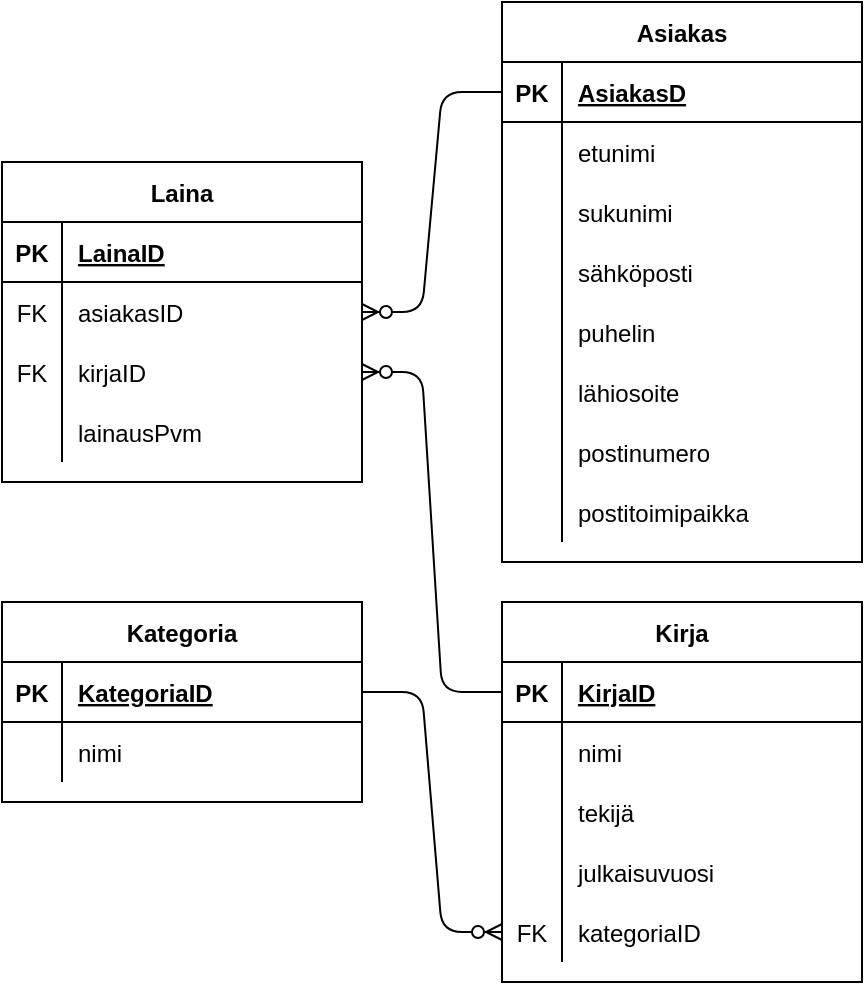 <mxfile version="14.4.4" type="device" pages="2"><diagram name="tietokanta" id="e56a1550-8fbb-45ad-956c-1786394a9013"><mxGraphModel dx="1422" dy="788" grid="1" gridSize="10" guides="1" tooltips="1" connect="1" arrows="1" fold="1" page="1" pageScale="1" pageWidth="1100" pageHeight="850" background="none" math="0" shadow="0"><root><mxCell id="0"/><mxCell id="1" parent="0"/><mxCell id="wZpWyn0mi4Ji9VE7Svc9-1" value="Asiakas" style="shape=table;startSize=30;container=1;collapsible=1;childLayout=tableLayout;fixedRows=1;rowLines=0;fontStyle=1;align=center;resizeLast=1;" vertex="1" parent="1"><mxGeometry x="420" y="90" width="180" height="280" as="geometry"/></mxCell><mxCell id="wZpWyn0mi4Ji9VE7Svc9-2" value="" style="shape=partialRectangle;collapsible=0;dropTarget=0;pointerEvents=0;fillColor=none;top=0;left=0;bottom=1;right=0;points=[[0,0.5],[1,0.5]];portConstraint=eastwest;" vertex="1" parent="wZpWyn0mi4Ji9VE7Svc9-1"><mxGeometry y="30" width="180" height="30" as="geometry"/></mxCell><mxCell id="wZpWyn0mi4Ji9VE7Svc9-3" value="PK" style="shape=partialRectangle;connectable=0;fillColor=none;top=0;left=0;bottom=0;right=0;fontStyle=1;overflow=hidden;" vertex="1" parent="wZpWyn0mi4Ji9VE7Svc9-2"><mxGeometry width="30" height="30" as="geometry"/></mxCell><mxCell id="wZpWyn0mi4Ji9VE7Svc9-4" value="AsiakasD" style="shape=partialRectangle;connectable=0;fillColor=none;top=0;left=0;bottom=0;right=0;align=left;spacingLeft=6;fontStyle=5;overflow=hidden;" vertex="1" parent="wZpWyn0mi4Ji9VE7Svc9-2"><mxGeometry x="30" width="150" height="30" as="geometry"/></mxCell><mxCell id="wZpWyn0mi4Ji9VE7Svc9-5" value="" style="shape=partialRectangle;collapsible=0;dropTarget=0;pointerEvents=0;fillColor=none;top=0;left=0;bottom=0;right=0;points=[[0,0.5],[1,0.5]];portConstraint=eastwest;" vertex="1" parent="wZpWyn0mi4Ji9VE7Svc9-1"><mxGeometry y="60" width="180" height="30" as="geometry"/></mxCell><mxCell id="wZpWyn0mi4Ji9VE7Svc9-6" value="" style="shape=partialRectangle;connectable=0;fillColor=none;top=0;left=0;bottom=0;right=0;editable=1;overflow=hidden;" vertex="1" parent="wZpWyn0mi4Ji9VE7Svc9-5"><mxGeometry width="30" height="30" as="geometry"/></mxCell><mxCell id="wZpWyn0mi4Ji9VE7Svc9-7" value="etunimi" style="shape=partialRectangle;connectable=0;fillColor=none;top=0;left=0;bottom=0;right=0;align=left;spacingLeft=6;overflow=hidden;" vertex="1" parent="wZpWyn0mi4Ji9VE7Svc9-5"><mxGeometry x="30" width="150" height="30" as="geometry"/></mxCell><mxCell id="wZpWyn0mi4Ji9VE7Svc9-8" value="" style="shape=partialRectangle;collapsible=0;dropTarget=0;pointerEvents=0;fillColor=none;top=0;left=0;bottom=0;right=0;points=[[0,0.5],[1,0.5]];portConstraint=eastwest;" vertex="1" parent="wZpWyn0mi4Ji9VE7Svc9-1"><mxGeometry y="90" width="180" height="30" as="geometry"/></mxCell><mxCell id="wZpWyn0mi4Ji9VE7Svc9-9" value="" style="shape=partialRectangle;connectable=0;fillColor=none;top=0;left=0;bottom=0;right=0;editable=1;overflow=hidden;" vertex="1" parent="wZpWyn0mi4Ji9VE7Svc9-8"><mxGeometry width="30" height="30" as="geometry"/></mxCell><mxCell id="wZpWyn0mi4Ji9VE7Svc9-10" value="sukunimi" style="shape=partialRectangle;connectable=0;fillColor=none;top=0;left=0;bottom=0;right=0;align=left;spacingLeft=6;overflow=hidden;" vertex="1" parent="wZpWyn0mi4Ji9VE7Svc9-8"><mxGeometry x="30" width="150" height="30" as="geometry"/></mxCell><mxCell id="wZpWyn0mi4Ji9VE7Svc9-11" value="" style="shape=partialRectangle;collapsible=0;dropTarget=0;pointerEvents=0;fillColor=none;top=0;left=0;bottom=0;right=0;points=[[0,0.5],[1,0.5]];portConstraint=eastwest;" vertex="1" parent="wZpWyn0mi4Ji9VE7Svc9-1"><mxGeometry y="120" width="180" height="30" as="geometry"/></mxCell><mxCell id="wZpWyn0mi4Ji9VE7Svc9-12" value="" style="shape=partialRectangle;connectable=0;fillColor=none;top=0;left=0;bottom=0;right=0;editable=1;overflow=hidden;" vertex="1" parent="wZpWyn0mi4Ji9VE7Svc9-11"><mxGeometry width="30" height="30" as="geometry"/></mxCell><mxCell id="wZpWyn0mi4Ji9VE7Svc9-13" value="sähköposti" style="shape=partialRectangle;connectable=0;fillColor=none;top=0;left=0;bottom=0;right=0;align=left;spacingLeft=6;overflow=hidden;" vertex="1" parent="wZpWyn0mi4Ji9VE7Svc9-11"><mxGeometry x="30" width="150" height="30" as="geometry"/></mxCell><mxCell id="wZpWyn0mi4Ji9VE7Svc9-40" value="" style="shape=partialRectangle;collapsible=0;dropTarget=0;pointerEvents=0;fillColor=none;top=0;left=0;bottom=0;right=0;points=[[0,0.5],[1,0.5]];portConstraint=eastwest;" vertex="1" parent="wZpWyn0mi4Ji9VE7Svc9-1"><mxGeometry y="150" width="180" height="30" as="geometry"/></mxCell><mxCell id="wZpWyn0mi4Ji9VE7Svc9-41" value="" style="shape=partialRectangle;connectable=0;fillColor=none;top=0;left=0;bottom=0;right=0;editable=1;overflow=hidden;" vertex="1" parent="wZpWyn0mi4Ji9VE7Svc9-40"><mxGeometry width="30" height="30" as="geometry"/></mxCell><mxCell id="wZpWyn0mi4Ji9VE7Svc9-42" value="puhelin" style="shape=partialRectangle;connectable=0;fillColor=none;top=0;left=0;bottom=0;right=0;align=left;spacingLeft=6;overflow=hidden;" vertex="1" parent="wZpWyn0mi4Ji9VE7Svc9-40"><mxGeometry x="30" width="150" height="30" as="geometry"/></mxCell><mxCell id="wZpWyn0mi4Ji9VE7Svc9-43" value="" style="shape=partialRectangle;collapsible=0;dropTarget=0;pointerEvents=0;fillColor=none;top=0;left=0;bottom=0;right=0;points=[[0,0.5],[1,0.5]];portConstraint=eastwest;" vertex="1" parent="wZpWyn0mi4Ji9VE7Svc9-1"><mxGeometry y="180" width="180" height="30" as="geometry"/></mxCell><mxCell id="wZpWyn0mi4Ji9VE7Svc9-44" value="" style="shape=partialRectangle;connectable=0;fillColor=none;top=0;left=0;bottom=0;right=0;editable=1;overflow=hidden;" vertex="1" parent="wZpWyn0mi4Ji9VE7Svc9-43"><mxGeometry width="30" height="30" as="geometry"/></mxCell><mxCell id="wZpWyn0mi4Ji9VE7Svc9-45" value="lähiosoite" style="shape=partialRectangle;connectable=0;fillColor=none;top=0;left=0;bottom=0;right=0;align=left;spacingLeft=6;overflow=hidden;" vertex="1" parent="wZpWyn0mi4Ji9VE7Svc9-43"><mxGeometry x="30" width="150" height="30" as="geometry"/></mxCell><mxCell id="wZpWyn0mi4Ji9VE7Svc9-49" value="" style="shape=partialRectangle;collapsible=0;dropTarget=0;pointerEvents=0;fillColor=none;top=0;left=0;bottom=0;right=0;points=[[0,0.5],[1,0.5]];portConstraint=eastwest;" vertex="1" parent="wZpWyn0mi4Ji9VE7Svc9-1"><mxGeometry y="210" width="180" height="30" as="geometry"/></mxCell><mxCell id="wZpWyn0mi4Ji9VE7Svc9-50" value="" style="shape=partialRectangle;connectable=0;fillColor=none;top=0;left=0;bottom=0;right=0;editable=1;overflow=hidden;" vertex="1" parent="wZpWyn0mi4Ji9VE7Svc9-49"><mxGeometry width="30" height="30" as="geometry"/></mxCell><mxCell id="wZpWyn0mi4Ji9VE7Svc9-51" value="postinumero" style="shape=partialRectangle;connectable=0;fillColor=none;top=0;left=0;bottom=0;right=0;align=left;spacingLeft=6;overflow=hidden;" vertex="1" parent="wZpWyn0mi4Ji9VE7Svc9-49"><mxGeometry x="30" width="150" height="30" as="geometry"/></mxCell><mxCell id="wZpWyn0mi4Ji9VE7Svc9-52" value="" style="shape=partialRectangle;collapsible=0;dropTarget=0;pointerEvents=0;fillColor=none;top=0;left=0;bottom=0;right=0;points=[[0,0.5],[1,0.5]];portConstraint=eastwest;" vertex="1" parent="wZpWyn0mi4Ji9VE7Svc9-1"><mxGeometry y="240" width="180" height="30" as="geometry"/></mxCell><mxCell id="wZpWyn0mi4Ji9VE7Svc9-53" value="" style="shape=partialRectangle;connectable=0;fillColor=none;top=0;left=0;bottom=0;right=0;editable=1;overflow=hidden;" vertex="1" parent="wZpWyn0mi4Ji9VE7Svc9-52"><mxGeometry width="30" height="30" as="geometry"/></mxCell><mxCell id="wZpWyn0mi4Ji9VE7Svc9-54" value="postitoimipaikka" style="shape=partialRectangle;connectable=0;fillColor=none;top=0;left=0;bottom=0;right=0;align=left;spacingLeft=6;overflow=hidden;" vertex="1" parent="wZpWyn0mi4Ji9VE7Svc9-52"><mxGeometry x="30" width="150" height="30" as="geometry"/></mxCell><mxCell id="wZpWyn0mi4Ji9VE7Svc9-14" value="Kirja" style="shape=table;startSize=30;container=1;collapsible=1;childLayout=tableLayout;fixedRows=1;rowLines=0;fontStyle=1;align=center;resizeLast=1;" vertex="1" parent="1"><mxGeometry x="420" y="390" width="180" height="190" as="geometry"/></mxCell><mxCell id="wZpWyn0mi4Ji9VE7Svc9-15" value="" style="shape=partialRectangle;collapsible=0;dropTarget=0;pointerEvents=0;fillColor=none;top=0;left=0;bottom=1;right=0;points=[[0,0.5],[1,0.5]];portConstraint=eastwest;" vertex="1" parent="wZpWyn0mi4Ji9VE7Svc9-14"><mxGeometry y="30" width="180" height="30" as="geometry"/></mxCell><mxCell id="wZpWyn0mi4Ji9VE7Svc9-16" value="PK" style="shape=partialRectangle;connectable=0;fillColor=none;top=0;left=0;bottom=0;right=0;fontStyle=1;overflow=hidden;" vertex="1" parent="wZpWyn0mi4Ji9VE7Svc9-15"><mxGeometry width="30" height="30" as="geometry"/></mxCell><mxCell id="wZpWyn0mi4Ji9VE7Svc9-17" value="KirjaID" style="shape=partialRectangle;connectable=0;fillColor=none;top=0;left=0;bottom=0;right=0;align=left;spacingLeft=6;fontStyle=5;overflow=hidden;" vertex="1" parent="wZpWyn0mi4Ji9VE7Svc9-15"><mxGeometry x="30" width="150" height="30" as="geometry"/></mxCell><mxCell id="wZpWyn0mi4Ji9VE7Svc9-18" value="" style="shape=partialRectangle;collapsible=0;dropTarget=0;pointerEvents=0;fillColor=none;top=0;left=0;bottom=0;right=0;points=[[0,0.5],[1,0.5]];portConstraint=eastwest;" vertex="1" parent="wZpWyn0mi4Ji9VE7Svc9-14"><mxGeometry y="60" width="180" height="30" as="geometry"/></mxCell><mxCell id="wZpWyn0mi4Ji9VE7Svc9-19" value="" style="shape=partialRectangle;connectable=0;fillColor=none;top=0;left=0;bottom=0;right=0;editable=1;overflow=hidden;" vertex="1" parent="wZpWyn0mi4Ji9VE7Svc9-18"><mxGeometry width="30" height="30" as="geometry"/></mxCell><mxCell id="wZpWyn0mi4Ji9VE7Svc9-20" value="nimi" style="shape=partialRectangle;connectable=0;fillColor=none;top=0;left=0;bottom=0;right=0;align=left;spacingLeft=6;overflow=hidden;" vertex="1" parent="wZpWyn0mi4Ji9VE7Svc9-18"><mxGeometry x="30" width="150" height="30" as="geometry"/></mxCell><mxCell id="wZpWyn0mi4Ji9VE7Svc9-21" value="" style="shape=partialRectangle;collapsible=0;dropTarget=0;pointerEvents=0;fillColor=none;top=0;left=0;bottom=0;right=0;points=[[0,0.5],[1,0.5]];portConstraint=eastwest;" vertex="1" parent="wZpWyn0mi4Ji9VE7Svc9-14"><mxGeometry y="90" width="180" height="30" as="geometry"/></mxCell><mxCell id="wZpWyn0mi4Ji9VE7Svc9-22" value="" style="shape=partialRectangle;connectable=0;fillColor=none;top=0;left=0;bottom=0;right=0;editable=1;overflow=hidden;" vertex="1" parent="wZpWyn0mi4Ji9VE7Svc9-21"><mxGeometry width="30" height="30" as="geometry"/></mxCell><mxCell id="wZpWyn0mi4Ji9VE7Svc9-23" value="tekijä" style="shape=partialRectangle;connectable=0;fillColor=none;top=0;left=0;bottom=0;right=0;align=left;spacingLeft=6;overflow=hidden;" vertex="1" parent="wZpWyn0mi4Ji9VE7Svc9-21"><mxGeometry x="30" width="150" height="30" as="geometry"/></mxCell><mxCell id="wZpWyn0mi4Ji9VE7Svc9-24" value="" style="shape=partialRectangle;collapsible=0;dropTarget=0;pointerEvents=0;fillColor=none;top=0;left=0;bottom=0;right=0;points=[[0,0.5],[1,0.5]];portConstraint=eastwest;" vertex="1" parent="wZpWyn0mi4Ji9VE7Svc9-14"><mxGeometry y="120" width="180" height="30" as="geometry"/></mxCell><mxCell id="wZpWyn0mi4Ji9VE7Svc9-25" value="" style="shape=partialRectangle;connectable=0;fillColor=none;top=0;left=0;bottom=0;right=0;editable=1;overflow=hidden;" vertex="1" parent="wZpWyn0mi4Ji9VE7Svc9-24"><mxGeometry width="30" height="30" as="geometry"/></mxCell><mxCell id="wZpWyn0mi4Ji9VE7Svc9-26" value="julkaisuvuosi" style="shape=partialRectangle;connectable=0;fillColor=none;top=0;left=0;bottom=0;right=0;align=left;spacingLeft=6;overflow=hidden;" vertex="1" parent="wZpWyn0mi4Ji9VE7Svc9-24"><mxGeometry x="30" width="150" height="30" as="geometry"/></mxCell><mxCell id="wZpWyn0mi4Ji9VE7Svc9-69" value="" style="shape=partialRectangle;collapsible=0;dropTarget=0;pointerEvents=0;fillColor=none;top=0;left=0;bottom=0;right=0;points=[[0,0.5],[1,0.5]];portConstraint=eastwest;" vertex="1" parent="wZpWyn0mi4Ji9VE7Svc9-14"><mxGeometry y="150" width="180" height="30" as="geometry"/></mxCell><mxCell id="wZpWyn0mi4Ji9VE7Svc9-70" value="FK" style="shape=partialRectangle;connectable=0;fillColor=none;top=0;left=0;bottom=0;right=0;fontStyle=0;overflow=hidden;" vertex="1" parent="wZpWyn0mi4Ji9VE7Svc9-69"><mxGeometry width="30" height="30" as="geometry"/></mxCell><mxCell id="wZpWyn0mi4Ji9VE7Svc9-71" value="kategoriaID" style="shape=partialRectangle;connectable=0;fillColor=none;top=0;left=0;bottom=0;right=0;align=left;spacingLeft=6;fontStyle=0;overflow=hidden;" vertex="1" parent="wZpWyn0mi4Ji9VE7Svc9-69"><mxGeometry x="30" width="150" height="30" as="geometry"/></mxCell><mxCell id="wZpWyn0mi4Ji9VE7Svc9-27" value="Laina" style="shape=table;startSize=30;container=1;collapsible=1;childLayout=tableLayout;fixedRows=1;rowLines=0;fontStyle=1;align=center;resizeLast=1;" vertex="1" parent="1"><mxGeometry x="170" y="170" width="180" height="160" as="geometry"/></mxCell><mxCell id="wZpWyn0mi4Ji9VE7Svc9-28" value="" style="shape=partialRectangle;collapsible=0;dropTarget=0;pointerEvents=0;fillColor=none;top=0;left=0;bottom=1;right=0;points=[[0,0.5],[1,0.5]];portConstraint=eastwest;" vertex="1" parent="wZpWyn0mi4Ji9VE7Svc9-27"><mxGeometry y="30" width="180" height="30" as="geometry"/></mxCell><mxCell id="wZpWyn0mi4Ji9VE7Svc9-29" value="PK" style="shape=partialRectangle;connectable=0;fillColor=none;top=0;left=0;bottom=0;right=0;fontStyle=1;overflow=hidden;" vertex="1" parent="wZpWyn0mi4Ji9VE7Svc9-28"><mxGeometry width="30" height="30" as="geometry"/></mxCell><mxCell id="wZpWyn0mi4Ji9VE7Svc9-30" value="LainaID" style="shape=partialRectangle;connectable=0;fillColor=none;top=0;left=0;bottom=0;right=0;align=left;spacingLeft=6;fontStyle=5;overflow=hidden;" vertex="1" parent="wZpWyn0mi4Ji9VE7Svc9-28"><mxGeometry x="30" width="150" height="30" as="geometry"/></mxCell><mxCell id="wZpWyn0mi4Ji9VE7Svc9-31" value="" style="shape=partialRectangle;collapsible=0;dropTarget=0;pointerEvents=0;fillColor=none;top=0;left=0;bottom=0;right=0;points=[[0,0.5],[1,0.5]];portConstraint=eastwest;" vertex="1" parent="wZpWyn0mi4Ji9VE7Svc9-27"><mxGeometry y="60" width="180" height="30" as="geometry"/></mxCell><mxCell id="wZpWyn0mi4Ji9VE7Svc9-32" value="FK" style="shape=partialRectangle;connectable=0;fillColor=none;top=0;left=0;bottom=0;right=0;editable=1;overflow=hidden;" vertex="1" parent="wZpWyn0mi4Ji9VE7Svc9-31"><mxGeometry width="30" height="30" as="geometry"/></mxCell><mxCell id="wZpWyn0mi4Ji9VE7Svc9-33" value="asiakasID" style="shape=partialRectangle;connectable=0;fillColor=none;top=0;left=0;bottom=0;right=0;align=left;spacingLeft=6;overflow=hidden;" vertex="1" parent="wZpWyn0mi4Ji9VE7Svc9-31"><mxGeometry x="30" width="150" height="30" as="geometry"/></mxCell><mxCell id="wZpWyn0mi4Ji9VE7Svc9-34" value="" style="shape=partialRectangle;collapsible=0;dropTarget=0;pointerEvents=0;fillColor=none;top=0;left=0;bottom=0;right=0;points=[[0,0.5],[1,0.5]];portConstraint=eastwest;" vertex="1" parent="wZpWyn0mi4Ji9VE7Svc9-27"><mxGeometry y="90" width="180" height="30" as="geometry"/></mxCell><mxCell id="wZpWyn0mi4Ji9VE7Svc9-35" value="FK" style="shape=partialRectangle;connectable=0;fillColor=none;top=0;left=0;bottom=0;right=0;editable=1;overflow=hidden;" vertex="1" parent="wZpWyn0mi4Ji9VE7Svc9-34"><mxGeometry width="30" height="30" as="geometry"/></mxCell><mxCell id="wZpWyn0mi4Ji9VE7Svc9-36" value="kirjaID" style="shape=partialRectangle;connectable=0;fillColor=none;top=0;left=0;bottom=0;right=0;align=left;spacingLeft=6;overflow=hidden;" vertex="1" parent="wZpWyn0mi4Ji9VE7Svc9-34"><mxGeometry x="30" width="150" height="30" as="geometry"/></mxCell><mxCell id="wZpWyn0mi4Ji9VE7Svc9-37" value="" style="shape=partialRectangle;collapsible=0;dropTarget=0;pointerEvents=0;fillColor=none;top=0;left=0;bottom=0;right=0;points=[[0,0.5],[1,0.5]];portConstraint=eastwest;" vertex="1" parent="wZpWyn0mi4Ji9VE7Svc9-27"><mxGeometry y="120" width="180" height="30" as="geometry"/></mxCell><mxCell id="wZpWyn0mi4Ji9VE7Svc9-38" value="" style="shape=partialRectangle;connectable=0;fillColor=none;top=0;left=0;bottom=0;right=0;editable=1;overflow=hidden;" vertex="1" parent="wZpWyn0mi4Ji9VE7Svc9-37"><mxGeometry width="30" height="30" as="geometry"/></mxCell><mxCell id="wZpWyn0mi4Ji9VE7Svc9-39" value="lainausPvm" style="shape=partialRectangle;connectable=0;fillColor=none;top=0;left=0;bottom=0;right=0;align=left;spacingLeft=6;overflow=hidden;" vertex="1" parent="wZpWyn0mi4Ji9VE7Svc9-37"><mxGeometry x="30" width="150" height="30" as="geometry"/></mxCell><mxCell id="wZpWyn0mi4Ji9VE7Svc9-55" value="Kategoria" style="shape=table;startSize=30;container=1;collapsible=1;childLayout=tableLayout;fixedRows=1;rowLines=0;fontStyle=1;align=center;resizeLast=1;" vertex="1" parent="1"><mxGeometry x="170" y="390" width="180" height="100" as="geometry"/></mxCell><mxCell id="wZpWyn0mi4Ji9VE7Svc9-56" value="" style="shape=partialRectangle;collapsible=0;dropTarget=0;pointerEvents=0;fillColor=none;top=0;left=0;bottom=1;right=0;points=[[0,0.5],[1,0.5]];portConstraint=eastwest;" vertex="1" parent="wZpWyn0mi4Ji9VE7Svc9-55"><mxGeometry y="30" width="180" height="30" as="geometry"/></mxCell><mxCell id="wZpWyn0mi4Ji9VE7Svc9-57" value="PK" style="shape=partialRectangle;connectable=0;fillColor=none;top=0;left=0;bottom=0;right=0;fontStyle=1;overflow=hidden;" vertex="1" parent="wZpWyn0mi4Ji9VE7Svc9-56"><mxGeometry width="30" height="30" as="geometry"/></mxCell><mxCell id="wZpWyn0mi4Ji9VE7Svc9-58" value="KategoriaID" style="shape=partialRectangle;connectable=0;fillColor=none;top=0;left=0;bottom=0;right=0;align=left;spacingLeft=6;fontStyle=5;overflow=hidden;" vertex="1" parent="wZpWyn0mi4Ji9VE7Svc9-56"><mxGeometry x="30" width="150" height="30" as="geometry"/></mxCell><mxCell id="wZpWyn0mi4Ji9VE7Svc9-59" value="" style="shape=partialRectangle;collapsible=0;dropTarget=0;pointerEvents=0;fillColor=none;top=0;left=0;bottom=0;right=0;points=[[0,0.5],[1,0.5]];portConstraint=eastwest;" vertex="1" parent="wZpWyn0mi4Ji9VE7Svc9-55"><mxGeometry y="60" width="180" height="30" as="geometry"/></mxCell><mxCell id="wZpWyn0mi4Ji9VE7Svc9-60" value="" style="shape=partialRectangle;connectable=0;fillColor=none;top=0;left=0;bottom=0;right=0;editable=1;overflow=hidden;" vertex="1" parent="wZpWyn0mi4Ji9VE7Svc9-59"><mxGeometry width="30" height="30" as="geometry"/></mxCell><mxCell id="wZpWyn0mi4Ji9VE7Svc9-61" value="nimi" style="shape=partialRectangle;connectable=0;fillColor=none;top=0;left=0;bottom=0;right=0;align=left;spacingLeft=6;overflow=hidden;" vertex="1" parent="wZpWyn0mi4Ji9VE7Svc9-59"><mxGeometry x="30" width="150" height="30" as="geometry"/></mxCell><mxCell id="wZpWyn0mi4Ji9VE7Svc9-72" value="" style="edgeStyle=entityRelationEdgeStyle;fontSize=12;html=1;endArrow=ERzeroToMany;endFill=1;exitX=1;exitY=0.5;exitDx=0;exitDy=0;entryX=0;entryY=0.5;entryDx=0;entryDy=0;" edge="1" parent="1" source="wZpWyn0mi4Ji9VE7Svc9-56" target="wZpWyn0mi4Ji9VE7Svc9-69"><mxGeometry width="100" height="100" relative="1" as="geometry"><mxPoint x="590" y="550" as="sourcePoint"/><mxPoint x="690" y="450" as="targetPoint"/></mxGeometry></mxCell><mxCell id="wZpWyn0mi4Ji9VE7Svc9-73" value="" style="edgeStyle=entityRelationEdgeStyle;fontSize=12;html=1;endArrow=ERzeroToMany;endFill=1;exitX=0;exitY=0.5;exitDx=0;exitDy=0;entryX=1;entryY=0.5;entryDx=0;entryDy=0;" edge="1" parent="1" source="wZpWyn0mi4Ji9VE7Svc9-15" target="wZpWyn0mi4Ji9VE7Svc9-34"><mxGeometry width="100" height="100" relative="1" as="geometry"><mxPoint x="210" y="610" as="sourcePoint"/><mxPoint x="310" y="510" as="targetPoint"/></mxGeometry></mxCell><mxCell id="wZpWyn0mi4Ji9VE7Svc9-74" value="" style="edgeStyle=entityRelationEdgeStyle;fontSize=12;html=1;endArrow=ERzeroToMany;endFill=1;exitX=0;exitY=0.5;exitDx=0;exitDy=0;entryX=1;entryY=0.5;entryDx=0;entryDy=0;" edge="1" parent="1" source="wZpWyn0mi4Ji9VE7Svc9-2" target="wZpWyn0mi4Ji9VE7Svc9-31"><mxGeometry width="100" height="100" relative="1" as="geometry"><mxPoint x="160" y="440" as="sourcePoint"/><mxPoint x="260" y="340" as="targetPoint"/></mxGeometry></mxCell></root></mxGraphModel></diagram><diagram id="2GUErMBT02m2lt0DKJQt" name="er"><mxGraphModel dx="1422" dy="788" grid="1" gridSize="10" guides="1" tooltips="1" connect="1" arrows="1" fold="1" page="1" pageScale="1" pageWidth="827" pageHeight="1169" math="0" shadow="0"><root><mxCell id="-bwt3-U_dkwpPjVVD0Q3-0"/><mxCell id="-bwt3-U_dkwpPjVVD0Q3-1" parent="-bwt3-U_dkwpPjVVD0Q3-0"/><mxCell id="-bwt3-U_dkwpPjVVD0Q3-2" value="Asiakas" style="whiteSpace=wrap;html=1;align=center;" vertex="1" parent="-bwt3-U_dkwpPjVVD0Q3-1"><mxGeometry x="350" y="400" width="100" height="40" as="geometry"/></mxCell><mxCell id="-bwt3-U_dkwpPjVVD0Q3-3" value="Kategoria" style="whiteSpace=wrap;html=1;align=center;" vertex="1" parent="-bwt3-U_dkwpPjVVD0Q3-1"><mxGeometry x="70" y="160" width="100" height="40" as="geometry"/></mxCell><mxCell id="-bwt3-U_dkwpPjVVD0Q3-4" value="Laina" style="whiteSpace=wrap;html=1;align=center;" vertex="1" parent="-bwt3-U_dkwpPjVVD0Q3-1"><mxGeometry x="70" y="350" width="100" height="40" as="geometry"/></mxCell><mxCell id="-bwt3-U_dkwpPjVVD0Q3-5" value="Kirja" style="whiteSpace=wrap;html=1;align=center;" vertex="1" parent="-bwt3-U_dkwpPjVVD0Q3-1"><mxGeometry x="360" y="220" width="100" height="40" as="geometry"/></mxCell><mxCell id="-bwt3-U_dkwpPjVVD0Q3-14" value="nimi" style="ellipse;whiteSpace=wrap;html=1;align=center;" vertex="1" parent="-bwt3-U_dkwpPjVVD0Q3-1"><mxGeometry x="360" y="140" width="100" height="40" as="geometry"/></mxCell><mxCell id="Wj0VoxxPECzCo1e5FmLz-0" value="&lt;span style=&quot;border-bottom: 1px dotted&quot;&gt;julkaisuvuosi&lt;/span&gt;" style="ellipse;whiteSpace=wrap;html=1;align=center;" vertex="1" parent="-bwt3-U_dkwpPjVVD0Q3-1"><mxGeometry x="500" y="240" width="100" height="40" as="geometry"/></mxCell><mxCell id="Wj0VoxxPECzCo1e5FmLz-1" value="tekijä" style="ellipse;whiteSpace=wrap;html=1;align=center;" vertex="1" parent="-bwt3-U_dkwpPjVVD0Q3-1"><mxGeometry x="480" y="170" width="100" height="40" as="geometry"/></mxCell><mxCell id="Wj0VoxxPECzCo1e5FmLz-2" value="&lt;span style=&quot;border-bottom: 1px dotted&quot;&gt;etunimi&lt;/span&gt;" style="ellipse;whiteSpace=wrap;html=1;align=center;" vertex="1" parent="-bwt3-U_dkwpPjVVD0Q3-1"><mxGeometry x="280" y="480" width="100" height="40" as="geometry"/></mxCell><mxCell id="Wj0VoxxPECzCo1e5FmLz-3" value="&lt;span style=&quot;border-bottom: 1px dotted&quot;&gt;sukunimi&lt;/span&gt;" style="ellipse;whiteSpace=wrap;html=1;align=center;" vertex="1" parent="-bwt3-U_dkwpPjVVD0Q3-1"><mxGeometry x="350" y="540" width="100" height="40" as="geometry"/></mxCell><mxCell id="Wj0VoxxPECzCo1e5FmLz-4" value="&lt;span style=&quot;border-bottom: 1px dotted&quot;&gt;sähköposti&lt;/span&gt;" style="ellipse;whiteSpace=wrap;html=1;align=center;" vertex="1" parent="-bwt3-U_dkwpPjVVD0Q3-1"><mxGeometry x="470" y="525" width="100" height="40" as="geometry"/></mxCell><mxCell id="Wj0VoxxPECzCo1e5FmLz-5" value="&lt;span style=&quot;border-bottom: 1px dotted&quot;&gt;puhelin&lt;/span&gt;" style="ellipse;whiteSpace=wrap;html=1;align=center;" vertex="1" parent="-bwt3-U_dkwpPjVVD0Q3-1"><mxGeometry x="490" y="460" width="100" height="40" as="geometry"/></mxCell><mxCell id="Wj0VoxxPECzCo1e5FmLz-6" value="&lt;span style=&quot;border-bottom: 1px dotted&quot;&gt;lähiosoite&lt;/span&gt;" style="ellipse;whiteSpace=wrap;html=1;align=center;" vertex="1" parent="-bwt3-U_dkwpPjVVD0Q3-1"><mxGeometry x="350" y="320" width="100" height="40" as="geometry"/></mxCell><mxCell id="Wj0VoxxPECzCo1e5FmLz-7" value="&lt;span style=&quot;border-bottom: 1px dotted&quot;&gt;postinumero&lt;/span&gt;" style="ellipse;whiteSpace=wrap;html=1;align=center;" vertex="1" parent="-bwt3-U_dkwpPjVVD0Q3-1"><mxGeometry x="470" y="340" width="100" height="40" as="geometry"/></mxCell><mxCell id="Wj0VoxxPECzCo1e5FmLz-8" value="&lt;span style=&quot;border-bottom: 1px dotted&quot;&gt;postitoimipaikka&lt;/span&gt;" style="ellipse;whiteSpace=wrap;html=1;align=center;" vertex="1" parent="-bwt3-U_dkwpPjVVD0Q3-1"><mxGeometry x="490" y="400" width="100" height="40" as="geometry"/></mxCell><mxCell id="Wj0VoxxPECzCo1e5FmLz-9" value="&lt;span style=&quot;border-bottom: 1px dotted&quot;&gt;lainausPvm&lt;/span&gt;" style="ellipse;whiteSpace=wrap;html=1;align=center;" vertex="1" parent="-bwt3-U_dkwpPjVVD0Q3-1"><mxGeometry x="70" y="450" width="100" height="40" as="geometry"/></mxCell><mxCell id="Wj0VoxxPECzCo1e5FmLz-10" value="nimi" style="ellipse;whiteSpace=wrap;html=1;align=center;" vertex="1" parent="-bwt3-U_dkwpPjVVD0Q3-1"><mxGeometry x="70" y="90" width="100" height="40" as="geometry"/></mxCell><mxCell id="NLElU8m_ZYHuKEidOLPC-0" value="" style="endArrow=none;html=1;rounded=0;entryX=0.5;entryY=1;entryDx=0;entryDy=0;" edge="1" parent="-bwt3-U_dkwpPjVVD0Q3-1" source="Wj0VoxxPECzCo1e5FmLz-9" target="-bwt3-U_dkwpPjVVD0Q3-4"><mxGeometry relative="1" as="geometry"><mxPoint x="110" y="540" as="sourcePoint"/><mxPoint x="270" y="540" as="targetPoint"/></mxGeometry></mxCell><mxCell id="NLElU8m_ZYHuKEidOLPC-1" value="" style="endArrow=none;html=1;rounded=0;entryX=0.5;entryY=1;entryDx=0;entryDy=0;" edge="1" parent="-bwt3-U_dkwpPjVVD0Q3-1" source="-bwt3-U_dkwpPjVVD0Q3-3" target="Wj0VoxxPECzCo1e5FmLz-10"><mxGeometry relative="1" as="geometry"><mxPoint x="100" y="210" as="sourcePoint"/><mxPoint x="260" y="210" as="targetPoint"/></mxGeometry></mxCell><mxCell id="NLElU8m_ZYHuKEidOLPC-2" value="" style="endArrow=none;html=1;rounded=0;exitX=0.5;exitY=1;exitDx=0;exitDy=0;" edge="1" parent="-bwt3-U_dkwpPjVVD0Q3-1" source="-bwt3-U_dkwpPjVVD0Q3-14" target="-bwt3-U_dkwpPjVVD0Q3-5"><mxGeometry relative="1" as="geometry"><mxPoint x="320" y="220" as="sourcePoint"/><mxPoint x="480" y="220" as="targetPoint"/></mxGeometry></mxCell><mxCell id="NLElU8m_ZYHuKEidOLPC-3" value="" style="endArrow=none;html=1;rounded=0;entryX=0;entryY=1;entryDx=0;entryDy=0;" edge="1" parent="-bwt3-U_dkwpPjVVD0Q3-1" source="-bwt3-U_dkwpPjVVD0Q3-5" target="Wj0VoxxPECzCo1e5FmLz-1"><mxGeometry relative="1" as="geometry"><mxPoint x="380" y="60" as="sourcePoint"/><mxPoint x="540" y="60" as="targetPoint"/></mxGeometry></mxCell><mxCell id="NLElU8m_ZYHuKEidOLPC-4" value="" style="endArrow=none;html=1;rounded=0;entryX=0;entryY=0.5;entryDx=0;entryDy=0;exitX=1;exitY=0.5;exitDx=0;exitDy=0;" edge="1" parent="-bwt3-U_dkwpPjVVD0Q3-1" source="-bwt3-U_dkwpPjVVD0Q3-5" target="Wj0VoxxPECzCo1e5FmLz-0"><mxGeometry relative="1" as="geometry"><mxPoint x="500" y="90" as="sourcePoint"/><mxPoint x="660" y="90" as="targetPoint"/></mxGeometry></mxCell><mxCell id="NLElU8m_ZYHuKEidOLPC-5" value="" style="endArrow=none;html=1;rounded=0;entryX=0.5;entryY=1;entryDx=0;entryDy=0;exitX=0.5;exitY=0;exitDx=0;exitDy=0;" edge="1" parent="-bwt3-U_dkwpPjVVD0Q3-1" source="-bwt3-U_dkwpPjVVD0Q3-2" target="Wj0VoxxPECzCo1e5FmLz-6"><mxGeometry relative="1" as="geometry"><mxPoint x="340" y="390" as="sourcePoint"/><mxPoint x="500" y="390" as="targetPoint"/></mxGeometry></mxCell><mxCell id="NLElU8m_ZYHuKEidOLPC-6" value="" style="endArrow=none;html=1;rounded=0;entryX=0.5;entryY=0;entryDx=0;entryDy=0;exitX=0.25;exitY=1;exitDx=0;exitDy=0;" edge="1" parent="-bwt3-U_dkwpPjVVD0Q3-1" source="-bwt3-U_dkwpPjVVD0Q3-2" target="Wj0VoxxPECzCo1e5FmLz-2"><mxGeometry relative="1" as="geometry"><mxPoint x="340" y="510" as="sourcePoint"/><mxPoint x="500" y="510" as="targetPoint"/></mxGeometry></mxCell><mxCell id="NLElU8m_ZYHuKEidOLPC-7" value="" style="endArrow=none;html=1;rounded=0;entryX=0.5;entryY=0;entryDx=0;entryDy=0;exitX=0.5;exitY=1;exitDx=0;exitDy=0;" edge="1" parent="-bwt3-U_dkwpPjVVD0Q3-1" source="-bwt3-U_dkwpPjVVD0Q3-2" target="Wj0VoxxPECzCo1e5FmLz-3"><mxGeometry relative="1" as="geometry"><mxPoint x="399" y="490" as="sourcePoint"/><mxPoint x="360" y="585" as="targetPoint"/></mxGeometry></mxCell><mxCell id="NLElU8m_ZYHuKEidOLPC-8" value="" style="endArrow=none;html=1;rounded=0;entryX=0.75;entryY=1;entryDx=0;entryDy=0;exitX=0;exitY=0;exitDx=0;exitDy=0;" edge="1" parent="-bwt3-U_dkwpPjVVD0Q3-1" source="Wj0VoxxPECzCo1e5FmLz-4" target="-bwt3-U_dkwpPjVVD0Q3-2"><mxGeometry relative="1" as="geometry"><mxPoint x="409" y="500" as="sourcePoint"/><mxPoint x="370" y="595" as="targetPoint"/></mxGeometry></mxCell><mxCell id="NLElU8m_ZYHuKEidOLPC-9" value="" style="endArrow=none;html=1;rounded=0;entryX=1;entryY=1;entryDx=0;entryDy=0;exitX=0;exitY=0.5;exitDx=0;exitDy=0;" edge="1" parent="-bwt3-U_dkwpPjVVD0Q3-1" source="Wj0VoxxPECzCo1e5FmLz-5" target="-bwt3-U_dkwpPjVVD0Q3-2"><mxGeometry relative="1" as="geometry"><mxPoint x="419" y="510" as="sourcePoint"/><mxPoint x="380" y="605" as="targetPoint"/></mxGeometry></mxCell><mxCell id="NLElU8m_ZYHuKEidOLPC-10" value="" style="endArrow=none;html=1;rounded=0;entryX=1;entryY=0.5;entryDx=0;entryDy=0;exitX=0;exitY=0.5;exitDx=0;exitDy=0;" edge="1" parent="-bwt3-U_dkwpPjVVD0Q3-1" source="Wj0VoxxPECzCo1e5FmLz-8" target="-bwt3-U_dkwpPjVVD0Q3-2"><mxGeometry relative="1" as="geometry"><mxPoint x="429" y="520" as="sourcePoint"/><mxPoint x="390" y="615" as="targetPoint"/></mxGeometry></mxCell><mxCell id="NLElU8m_ZYHuKEidOLPC-11" value="" style="endArrow=none;html=1;rounded=0;entryX=0;entryY=1;entryDx=0;entryDy=0;exitX=1;exitY=0.25;exitDx=0;exitDy=0;" edge="1" parent="-bwt3-U_dkwpPjVVD0Q3-1" source="-bwt3-U_dkwpPjVVD0Q3-2" target="Wj0VoxxPECzCo1e5FmLz-7"><mxGeometry relative="1" as="geometry"><mxPoint x="439" y="530" as="sourcePoint"/><mxPoint x="400" y="625" as="targetPoint"/></mxGeometry></mxCell><mxCell id="NLElU8m_ZYHuKEidOLPC-12" value="kuuluu" style="shape=rhombus;perimeter=rhombusPerimeter;whiteSpace=wrap;html=1;align=center;" vertex="1" parent="-bwt3-U_dkwpPjVVD0Q3-1"><mxGeometry x="190" y="220" width="120" height="60" as="geometry"/></mxCell><mxCell id="NLElU8m_ZYHuKEidOLPC-15" value="lainataan" style="shape=rhombus;perimeter=rhombusPerimeter;whiteSpace=wrap;html=1;align=center;" vertex="1" parent="-bwt3-U_dkwpPjVVD0Q3-1"><mxGeometry x="190" y="300" width="120" height="60" as="geometry"/></mxCell><mxCell id="NLElU8m_ZYHuKEidOLPC-16" value="nimi" style="ellipse;whiteSpace=wrap;html=1;align=center;" vertex="1" parent="-bwt3-U_dkwpPjVVD0Q3-1"><mxGeometry x="360" y="140" width="100" height="40" as="geometry"/></mxCell><mxCell id="NLElU8m_ZYHuKEidOLPC-18" value="lainaa" style="shape=rhombus;perimeter=rhombusPerimeter;whiteSpace=wrap;html=1;align=center;" vertex="1" parent="-bwt3-U_dkwpPjVVD0Q3-1"><mxGeometry x="190" y="380" width="120" height="60" as="geometry"/></mxCell><mxCell id="NLElU8m_ZYHuKEidOLPC-19" value="1" style="endArrow=none;html=1;rounded=0;entryX=0;entryY=0.25;entryDx=0;entryDy=0;exitX=1;exitY=0.5;exitDx=0;exitDy=0;" edge="1" parent="-bwt3-U_dkwpPjVVD0Q3-1" source="NLElU8m_ZYHuKEidOLPC-18" target="-bwt3-U_dkwpPjVVD0Q3-2"><mxGeometry relative="1" as="geometry"><mxPoint x="90" y="570" as="sourcePoint"/><mxPoint x="250" y="570" as="targetPoint"/></mxGeometry></mxCell><mxCell id="NLElU8m_ZYHuKEidOLPC-20" value="nimi" style="ellipse;whiteSpace=wrap;html=1;align=center;" vertex="1" parent="-bwt3-U_dkwpPjVVD0Q3-1"><mxGeometry x="360" y="140" width="100" height="40" as="geometry"/></mxCell><mxCell id="NLElU8m_ZYHuKEidOLPC-21" value="nimi" style="ellipse;whiteSpace=wrap;html=1;align=center;" vertex="1" parent="-bwt3-U_dkwpPjVVD0Q3-1"><mxGeometry x="360" y="140" width="100" height="40" as="geometry"/></mxCell><mxCell id="NLElU8m_ZYHuKEidOLPC-22" value="tekijä" style="ellipse;whiteSpace=wrap;html=1;align=center;" vertex="1" parent="-bwt3-U_dkwpPjVVD0Q3-1"><mxGeometry x="480" y="170" width="100" height="40" as="geometry"/></mxCell><mxCell id="NLElU8m_ZYHuKEidOLPC-26" value="N" style="endArrow=none;html=1;rounded=0;entryX=0;entryY=0.5;entryDx=0;entryDy=0;exitX=1;exitY=0.5;exitDx=0;exitDy=0;" edge="1" parent="-bwt3-U_dkwpPjVVD0Q3-1" source="NLElU8m_ZYHuKEidOLPC-12" target="-bwt3-U_dkwpPjVVD0Q3-5"><mxGeometry relative="1" as="geometry"><mxPoint x="390" y="310" as="sourcePoint"/><mxPoint x="550" y="310" as="targetPoint"/></mxGeometry></mxCell><mxCell id="NLElU8m_ZYHuKEidOLPC-27" value="1" style="endArrow=none;html=1;rounded=0;entryX=0;entryY=0.5;entryDx=0;entryDy=0;exitX=0.5;exitY=1;exitDx=0;exitDy=0;" edge="1" parent="-bwt3-U_dkwpPjVVD0Q3-1" source="-bwt3-U_dkwpPjVVD0Q3-3" target="NLElU8m_ZYHuKEidOLPC-12"><mxGeometry relative="1" as="geometry"><mxPoint x="360" y="310" as="sourcePoint"/><mxPoint x="520" y="310" as="targetPoint"/></mxGeometry></mxCell><mxCell id="NLElU8m_ZYHuKEidOLPC-28" value="N" style="endArrow=none;html=1;rounded=0;entryX=0;entryY=0.5;entryDx=0;entryDy=0;exitX=0.75;exitY=1;exitDx=0;exitDy=0;" edge="1" parent="-bwt3-U_dkwpPjVVD0Q3-1" source="-bwt3-U_dkwpPjVVD0Q3-4" target="NLElU8m_ZYHuKEidOLPC-18"><mxGeometry relative="1" as="geometry"><mxPoint x="140" y="540" as="sourcePoint"/><mxPoint x="300" y="540" as="targetPoint"/></mxGeometry></mxCell><mxCell id="NLElU8m_ZYHuKEidOLPC-29" value="1" style="endArrow=none;html=1;rounded=0;entryX=0.5;entryY=1;entryDx=0;entryDy=0;exitX=0.942;exitY=0.583;exitDx=0;exitDy=0;exitPerimeter=0;" edge="1" parent="-bwt3-U_dkwpPjVVD0Q3-1" source="NLElU8m_ZYHuKEidOLPC-15" target="-bwt3-U_dkwpPjVVD0Q3-5"><mxGeometry relative="1" as="geometry"><mxPoint x="350" y="310" as="sourcePoint"/><mxPoint x="510" y="310" as="targetPoint"/></mxGeometry></mxCell><mxCell id="NLElU8m_ZYHuKEidOLPC-30" value="N" style="endArrow=none;html=1;rounded=0;entryX=0;entryY=0.5;entryDx=0;entryDy=0;exitX=0.5;exitY=0;exitDx=0;exitDy=0;" edge="1" parent="-bwt3-U_dkwpPjVVD0Q3-1" source="-bwt3-U_dkwpPjVVD0Q3-4" target="NLElU8m_ZYHuKEidOLPC-15"><mxGeometry relative="1" as="geometry"><mxPoint x="50" y="270" as="sourcePoint"/><mxPoint x="210" y="270" as="targetPoint"/></mxGeometry></mxCell></root></mxGraphModel></diagram></mxfile>